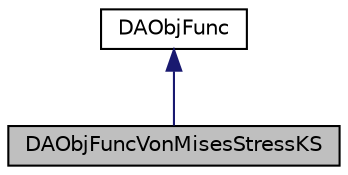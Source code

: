 digraph "DAObjFuncVonMisesStressKS"
{
  bgcolor="transparent";
  edge [fontname="Helvetica",fontsize="10",labelfontname="Helvetica",labelfontsize="10"];
  node [fontname="Helvetica",fontsize="10",shape=record];
  Node0 [label="DAObjFuncVonMisesStressKS",height=0.2,width=0.4,color="black", fillcolor="grey75", style="filled", fontcolor="black"];
  Node1 -> Node0 [dir="back",color="midnightblue",fontsize="10",style="solid",fontname="Helvetica"];
  Node1 [label="DAObjFunc",height=0.2,width=0.4,color="black",URL="$classFoam_1_1DAObjFunc.html"];
}
